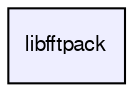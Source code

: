 digraph G {
  compound=true
  node [ fontsize=10, fontname="FreeSans"];
  edge [ labelfontsize=9, labelfontname="FreeSans"];
  dir_1adcb67302a5e4e2e869c144d788f48a [shape=box, label="libfftpack", style="filled", fillcolor="#eeeeff", pencolor="black", URL="dir_1adcb67302a5e4e2e869c144d788f48a.html"];
}
